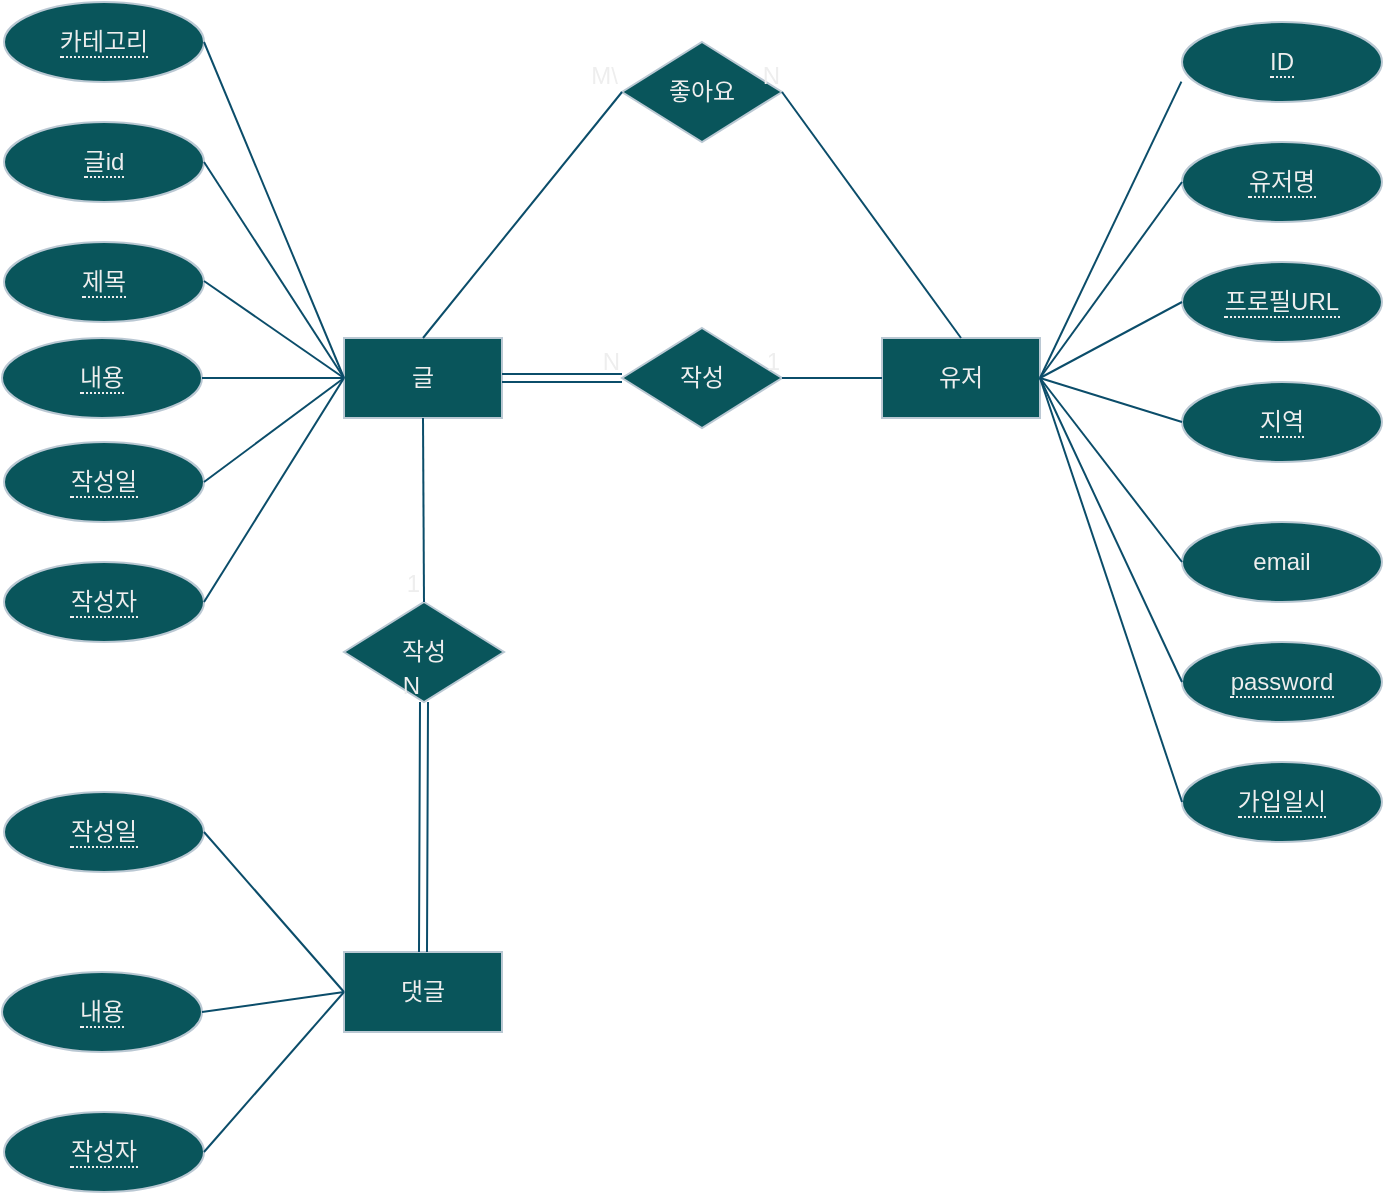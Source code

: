 <mxfile version="21.5.2" type="google">
  <diagram name="페이지-1" id="ubrdwP0Qm6k4QSXeCpCr">
    <mxGraphModel grid="1" page="1" gridSize="10" guides="1" tooltips="1" connect="1" arrows="1" fold="1" pageScale="1" pageWidth="827" pageHeight="1169" math="0" shadow="0">
      <root>
        <mxCell id="0" />
        <mxCell id="1" parent="0" />
        <mxCell id="GzFKX5CuP2iNdJsE1r2e-2" value="&lt;span style=&quot;border-bottom: 1px dotted&quot;&gt;제목&lt;br&gt;&lt;/span&gt;" style="ellipse;whiteSpace=wrap;html=1;align=center;labelBackgroundColor=none;fillColor=#09555B;strokeColor=#BAC8D3;fontColor=#EEEEEE;" vertex="1" parent="1">
          <mxGeometry x="41" y="210" width="100" height="40" as="geometry" />
        </mxCell>
        <mxCell id="GzFKX5CuP2iNdJsE1r2e-3" value="&lt;span style=&quot;border-bottom: 1px dotted&quot;&gt;내용&lt;/span&gt;" style="ellipse;whiteSpace=wrap;html=1;align=center;labelBackgroundColor=none;fillColor=#09555B;strokeColor=#BAC8D3;fontColor=#EEEEEE;" vertex="1" parent="1">
          <mxGeometry x="40" y="258" width="100" height="40" as="geometry" />
        </mxCell>
        <mxCell id="GzFKX5CuP2iNdJsE1r2e-4" value="&lt;span style=&quot;border-bottom: 1px dotted&quot;&gt;작성일&lt;/span&gt;" style="ellipse;whiteSpace=wrap;html=1;align=center;labelBackgroundColor=none;fillColor=#09555B;strokeColor=#BAC8D3;fontColor=#EEEEEE;" vertex="1" parent="1">
          <mxGeometry x="41" y="310" width="100" height="40" as="geometry" />
        </mxCell>
        <mxCell id="GzFKX5CuP2iNdJsE1r2e-5" value="&lt;span style=&quot;border-bottom: 1px dotted&quot;&gt;작성자&lt;/span&gt;" style="ellipse;whiteSpace=wrap;html=1;align=center;labelBackgroundColor=none;fillColor=#09555B;strokeColor=#BAC8D3;fontColor=#EEEEEE;" vertex="1" parent="1">
          <mxGeometry x="41" y="370" width="100" height="40" as="geometry" />
        </mxCell>
        <mxCell id="GzFKX5CuP2iNdJsE1r2e-6" value="글" style="whiteSpace=wrap;html=1;align=center;labelBackgroundColor=none;fillColor=#09555B;strokeColor=#BAC8D3;fontColor=#EEEEEE;" vertex="1" parent="1">
          <mxGeometry x="211" y="258" width="79" height="40" as="geometry" />
        </mxCell>
        <mxCell id="GzFKX5CuP2iNdJsE1r2e-7" value="" style="endArrow=none;html=1;rounded=0;entryX=0;entryY=0.5;entryDx=0;entryDy=0;labelBackgroundColor=none;fontColor=default;strokeColor=#0B4D6A;" edge="1" parent="1" target="GzFKX5CuP2iNdJsE1r2e-6">
          <mxGeometry relative="1" as="geometry">
            <mxPoint x="141" y="229.5" as="sourcePoint" />
            <mxPoint x="301" y="229.5" as="targetPoint" />
          </mxGeometry>
        </mxCell>
        <mxCell id="GzFKX5CuP2iNdJsE1r2e-8" value="" style="endArrow=none;html=1;rounded=0;exitX=1;exitY=0.5;exitDx=0;exitDy=0;entryX=0;entryY=0.5;entryDx=0;entryDy=0;labelBackgroundColor=none;fontColor=default;strokeColor=#0B4D6A;" edge="1" parent="1" source="GzFKX5CuP2iNdJsE1r2e-3" target="GzFKX5CuP2iNdJsE1r2e-6">
          <mxGeometry relative="1" as="geometry">
            <mxPoint x="141" y="380" as="sourcePoint" />
            <mxPoint x="221" y="350" as="targetPoint" />
          </mxGeometry>
        </mxCell>
        <mxCell id="GzFKX5CuP2iNdJsE1r2e-9" value="" style="endArrow=none;html=1;rounded=0;exitX=1;exitY=0.5;exitDx=0;exitDy=0;entryX=0;entryY=0.5;entryDx=0;entryDy=0;labelBackgroundColor=none;fontColor=default;strokeColor=#0B4D6A;" edge="1" parent="1" source="GzFKX5CuP2iNdJsE1r2e-4" target="GzFKX5CuP2iNdJsE1r2e-6">
          <mxGeometry relative="1" as="geometry">
            <mxPoint x="151" y="330" as="sourcePoint" />
            <mxPoint x="221" y="360" as="targetPoint" />
          </mxGeometry>
        </mxCell>
        <mxCell id="GzFKX5CuP2iNdJsE1r2e-10" value="" style="endArrow=none;html=1;rounded=0;exitX=1;exitY=0.5;exitDx=0;exitDy=0;entryX=0;entryY=0.5;entryDx=0;entryDy=0;labelBackgroundColor=none;fontColor=default;strokeColor=#0B4D6A;" edge="1" parent="1" target="GzFKX5CuP2iNdJsE1r2e-6">
          <mxGeometry relative="1" as="geometry">
            <mxPoint x="141" y="390" as="sourcePoint" />
            <mxPoint x="211" y="420" as="targetPoint" />
          </mxGeometry>
        </mxCell>
        <mxCell id="GzFKX5CuP2iNdJsE1r2e-11" value="&lt;span style=&quot;border-bottom: 1px dotted&quot;&gt;글id&lt;br&gt;&lt;/span&gt;" style="ellipse;whiteSpace=wrap;html=1;align=center;labelBackgroundColor=none;fillColor=#09555B;strokeColor=#BAC8D3;fontColor=#EEEEEE;" vertex="1" parent="1">
          <mxGeometry x="41" y="150" width="100" height="40" as="geometry" />
        </mxCell>
        <mxCell id="GzFKX5CuP2iNdJsE1r2e-13" value="" style="endArrow=none;html=1;rounded=0;exitX=1;exitY=0.5;exitDx=0;exitDy=0;entryX=0;entryY=0.5;entryDx=0;entryDy=0;labelBackgroundColor=none;fontColor=default;strokeColor=#0B4D6A;" edge="1" parent="1" source="GzFKX5CuP2iNdJsE1r2e-11" target="GzFKX5CuP2iNdJsE1r2e-6">
          <mxGeometry relative="1" as="geometry">
            <mxPoint x="151" y="239.5" as="sourcePoint" />
            <mxPoint x="221" y="250" as="targetPoint" />
          </mxGeometry>
        </mxCell>
        <mxCell id="Z2ZuWP9p17zkISfbHA6R-1" value="&lt;span style=&quot;border-bottom: 1px dotted&quot;&gt;카테고리&lt;br&gt;&lt;/span&gt;" style="ellipse;whiteSpace=wrap;html=1;align=center;labelBackgroundColor=none;fillColor=#09555B;strokeColor=#BAC8D3;fontColor=#EEEEEE;" vertex="1" parent="1">
          <mxGeometry x="41" y="90" width="100" height="40" as="geometry" />
        </mxCell>
        <mxCell id="Z2ZuWP9p17zkISfbHA6R-2" value="" style="endArrow=none;html=1;rounded=0;exitX=1;exitY=0.5;exitDx=0;exitDy=0;entryX=0;entryY=0.5;entryDx=0;entryDy=0;labelBackgroundColor=none;fontColor=default;strokeColor=#0B4D6A;" edge="1" parent="1" source="Z2ZuWP9p17zkISfbHA6R-1" target="GzFKX5CuP2iNdJsE1r2e-6">
          <mxGeometry relative="1" as="geometry">
            <mxPoint x="151" y="170" as="sourcePoint" />
            <mxPoint x="230" y="240" as="targetPoint" />
          </mxGeometry>
        </mxCell>
        <mxCell id="Z2ZuWP9p17zkISfbHA6R-3" value="유저" style="whiteSpace=wrap;html=1;align=center;labelBackgroundColor=none;fillColor=#09555B;strokeColor=#BAC8D3;fontColor=#EEEEEE;" vertex="1" parent="1">
          <mxGeometry x="480" y="258" width="79" height="40" as="geometry" />
        </mxCell>
        <mxCell id="Z2ZuWP9p17zkISfbHA6R-4" value="&lt;span style=&quot;border-bottom: 1px dotted&quot;&gt;ID&lt;br&gt;&lt;/span&gt;" style="ellipse;whiteSpace=wrap;html=1;align=center;labelBackgroundColor=none;fillColor=#09555B;strokeColor=#BAC8D3;fontColor=#EEEEEE;" vertex="1" parent="1">
          <mxGeometry x="630" y="100" width="100" height="40" as="geometry" />
        </mxCell>
        <mxCell id="Z2ZuWP9p17zkISfbHA6R-5" value="&lt;span style=&quot;border-bottom: 1px dotted&quot;&gt;유저명&lt;br&gt;&lt;/span&gt;" style="ellipse;whiteSpace=wrap;html=1;align=center;labelBackgroundColor=none;fillColor=#09555B;strokeColor=#BAC8D3;fontColor=#EEEEEE;" vertex="1" parent="1">
          <mxGeometry x="630" y="160" width="100" height="40" as="geometry" />
        </mxCell>
        <mxCell id="Z2ZuWP9p17zkISfbHA6R-6" value="&lt;span style=&quot;border-bottom: 1px dotted&quot;&gt;프로필URL&lt;br&gt;&lt;/span&gt;" style="ellipse;whiteSpace=wrap;html=1;align=center;labelBackgroundColor=none;fillColor=#09555B;strokeColor=#BAC8D3;fontColor=#EEEEEE;" vertex="1" parent="1">
          <mxGeometry x="630" y="220" width="100" height="40" as="geometry" />
        </mxCell>
        <mxCell id="Z2ZuWP9p17zkISfbHA6R-7" value="&lt;span style=&quot;border-bottom: 1px dotted&quot;&gt;지역&lt;br&gt;&lt;/span&gt;" style="ellipse;whiteSpace=wrap;html=1;align=center;labelBackgroundColor=none;fillColor=#09555B;strokeColor=#BAC8D3;fontColor=#EEEEEE;" vertex="1" parent="1">
          <mxGeometry x="630" y="280" width="100" height="40" as="geometry" />
        </mxCell>
        <mxCell id="Z2ZuWP9p17zkISfbHA6R-8" value="email" style="ellipse;whiteSpace=wrap;html=1;align=center;labelBackgroundColor=none;fillColor=#09555B;strokeColor=#BAC8D3;fontColor=#EEEEEE;" vertex="1" parent="1">
          <mxGeometry x="630" y="350" width="100" height="40" as="geometry" />
        </mxCell>
        <mxCell id="Z2ZuWP9p17zkISfbHA6R-9" value="&lt;span style=&quot;border-bottom: 1px dotted&quot;&gt;password&lt;br&gt;&lt;/span&gt;" style="ellipse;whiteSpace=wrap;html=1;align=center;labelBackgroundColor=none;fillColor=#09555B;strokeColor=#BAC8D3;fontColor=#EEEEEE;" vertex="1" parent="1">
          <mxGeometry x="630" y="410" width="100" height="40" as="geometry" />
        </mxCell>
        <mxCell id="Z2ZuWP9p17zkISfbHA6R-10" value="&lt;span style=&quot;border-bottom: 1px dotted&quot;&gt;가입일시&lt;br&gt;&lt;/span&gt;" style="ellipse;whiteSpace=wrap;html=1;align=center;labelBackgroundColor=none;fillColor=#09555B;strokeColor=#BAC8D3;fontColor=#EEEEEE;" vertex="1" parent="1">
          <mxGeometry x="630" y="470" width="100" height="40" as="geometry" />
        </mxCell>
        <mxCell id="Z2ZuWP9p17zkISfbHA6R-12" value="" style="endArrow=none;html=1;rounded=0;entryX=-0.003;entryY=0.746;entryDx=0;entryDy=0;entryPerimeter=0;exitX=1;exitY=0.5;exitDx=0;exitDy=0;labelBackgroundColor=none;fontColor=default;strokeColor=#0B4D6A;" edge="1" parent="1" source="Z2ZuWP9p17zkISfbHA6R-3" target="Z2ZuWP9p17zkISfbHA6R-4">
          <mxGeometry width="50" height="50" relative="1" as="geometry">
            <mxPoint x="430" y="440" as="sourcePoint" />
            <mxPoint x="480" y="390" as="targetPoint" />
          </mxGeometry>
        </mxCell>
        <mxCell id="Z2ZuWP9p17zkISfbHA6R-13" value="" style="endArrow=none;html=1;rounded=0;entryX=0;entryY=0.5;entryDx=0;entryDy=0;exitX=1;exitY=0.5;exitDx=0;exitDy=0;labelBackgroundColor=none;fontColor=default;strokeColor=#0B4D6A;" edge="1" parent="1" source="Z2ZuWP9p17zkISfbHA6R-3" target="Z2ZuWP9p17zkISfbHA6R-5">
          <mxGeometry width="50" height="50" relative="1" as="geometry">
            <mxPoint x="550" y="358" as="sourcePoint" />
            <mxPoint x="621" y="210" as="targetPoint" />
          </mxGeometry>
        </mxCell>
        <mxCell id="Z2ZuWP9p17zkISfbHA6R-14" value="" style="endArrow=none;html=1;rounded=0;entryX=0;entryY=0.5;entryDx=0;entryDy=0;exitX=1;exitY=0.5;exitDx=0;exitDy=0;labelBackgroundColor=none;fontColor=default;strokeColor=#0B4D6A;" edge="1" parent="1" source="Z2ZuWP9p17zkISfbHA6R-3" target="Z2ZuWP9p17zkISfbHA6R-6">
          <mxGeometry width="50" height="50" relative="1" as="geometry">
            <mxPoint x="569" y="288" as="sourcePoint" />
            <mxPoint x="640" y="190" as="targetPoint" />
          </mxGeometry>
        </mxCell>
        <mxCell id="Z2ZuWP9p17zkISfbHA6R-15" value="" style="endArrow=none;html=1;rounded=0;entryX=0;entryY=0.5;entryDx=0;entryDy=0;exitX=1;exitY=0.5;exitDx=0;exitDy=0;labelBackgroundColor=none;fontColor=default;strokeColor=#0B4D6A;" edge="1" parent="1" source="Z2ZuWP9p17zkISfbHA6R-3" target="Z2ZuWP9p17zkISfbHA6R-8">
          <mxGeometry width="50" height="50" relative="1" as="geometry">
            <mxPoint x="580" y="288" as="sourcePoint" />
            <mxPoint x="651" y="250" as="targetPoint" />
          </mxGeometry>
        </mxCell>
        <mxCell id="Z2ZuWP9p17zkISfbHA6R-16" value="" style="endArrow=none;html=1;rounded=0;entryX=0;entryY=0.5;entryDx=0;entryDy=0;exitX=1;exitY=0.5;exitDx=0;exitDy=0;labelBackgroundColor=none;fontColor=default;strokeColor=#0B4D6A;" edge="1" parent="1" source="Z2ZuWP9p17zkISfbHA6R-3" target="Z2ZuWP9p17zkISfbHA6R-9">
          <mxGeometry width="50" height="50" relative="1" as="geometry">
            <mxPoint x="579" y="298" as="sourcePoint" />
            <mxPoint x="650" y="260" as="targetPoint" />
          </mxGeometry>
        </mxCell>
        <mxCell id="Z2ZuWP9p17zkISfbHA6R-17" value="" style="endArrow=none;html=1;rounded=0;entryX=0;entryY=0.5;entryDx=0;entryDy=0;exitX=1;exitY=0.5;exitDx=0;exitDy=0;labelBackgroundColor=none;fontColor=default;strokeColor=#0B4D6A;" edge="1" parent="1" source="Z2ZuWP9p17zkISfbHA6R-3" target="Z2ZuWP9p17zkISfbHA6R-10">
          <mxGeometry width="50" height="50" relative="1" as="geometry">
            <mxPoint x="589" y="308" as="sourcePoint" />
            <mxPoint x="660" y="270" as="targetPoint" />
          </mxGeometry>
        </mxCell>
        <mxCell id="Z2ZuWP9p17zkISfbHA6R-18" value="" style="endArrow=none;html=1;rounded=0;entryX=0;entryY=0.5;entryDx=0;entryDy=0;exitX=1;exitY=0.5;exitDx=0;exitDy=0;labelBackgroundColor=none;fontColor=default;strokeColor=#0B4D6A;" edge="1" parent="1" source="Z2ZuWP9p17zkISfbHA6R-3" target="Z2ZuWP9p17zkISfbHA6R-7">
          <mxGeometry width="50" height="50" relative="1" as="geometry">
            <mxPoint x="569" y="288" as="sourcePoint" />
            <mxPoint x="640" y="250" as="targetPoint" />
          </mxGeometry>
        </mxCell>
        <mxCell id="Z2ZuWP9p17zkISfbHA6R-20" value="댓글" style="whiteSpace=wrap;html=1;align=center;labelBackgroundColor=none;fillColor=#09555B;strokeColor=#BAC8D3;fontColor=#EEEEEE;" vertex="1" parent="1">
          <mxGeometry x="211" y="565" width="79" height="40" as="geometry" />
        </mxCell>
        <mxCell id="Z2ZuWP9p17zkISfbHA6R-21" value="&lt;span style=&quot;border-bottom: 1px dotted&quot;&gt;내용&lt;/span&gt;" style="ellipse;whiteSpace=wrap;html=1;align=center;labelBackgroundColor=none;fillColor=#09555B;strokeColor=#BAC8D3;fontColor=#EEEEEE;" vertex="1" parent="1">
          <mxGeometry x="40" y="575" width="100" height="40" as="geometry" />
        </mxCell>
        <mxCell id="Z2ZuWP9p17zkISfbHA6R-22" value="&lt;span style=&quot;border-bottom: 1px dotted&quot;&gt;작성자&lt;/span&gt;" style="ellipse;whiteSpace=wrap;html=1;align=center;labelBackgroundColor=none;fillColor=#09555B;strokeColor=#BAC8D3;fontColor=#EEEEEE;" vertex="1" parent="1">
          <mxGeometry x="41" y="645" width="100" height="40" as="geometry" />
        </mxCell>
        <mxCell id="Z2ZuWP9p17zkISfbHA6R-23" value="&lt;span style=&quot;border-bottom: 1px dotted&quot;&gt;작성일&lt;/span&gt;" style="ellipse;whiteSpace=wrap;html=1;align=center;labelBackgroundColor=none;fillColor=#09555B;strokeColor=#BAC8D3;fontColor=#EEEEEE;" vertex="1" parent="1">
          <mxGeometry x="41" y="485" width="100" height="40" as="geometry" />
        </mxCell>
        <mxCell id="Z2ZuWP9p17zkISfbHA6R-24" value="" style="endArrow=none;html=1;rounded=0;exitX=1;exitY=0.5;exitDx=0;exitDy=0;entryX=0;entryY=0.5;entryDx=0;entryDy=0;labelBackgroundColor=none;fontColor=default;strokeColor=#0B4D6A;" edge="1" parent="1" source="Z2ZuWP9p17zkISfbHA6R-21" target="Z2ZuWP9p17zkISfbHA6R-20">
          <mxGeometry relative="1" as="geometry">
            <mxPoint x="170" y="737" as="sourcePoint" />
            <mxPoint x="240" y="625" as="targetPoint" />
          </mxGeometry>
        </mxCell>
        <mxCell id="Z2ZuWP9p17zkISfbHA6R-25" value="" style="endArrow=none;html=1;rounded=0;exitX=1;exitY=0.5;exitDx=0;exitDy=0;entryX=0;entryY=0.5;entryDx=0;entryDy=0;labelBackgroundColor=none;fontColor=default;strokeColor=#0B4D6A;" edge="1" parent="1" source="Z2ZuWP9p17zkISfbHA6R-23" target="Z2ZuWP9p17zkISfbHA6R-20">
          <mxGeometry relative="1" as="geometry">
            <mxPoint x="180" y="747" as="sourcePoint" />
            <mxPoint x="250" y="635" as="targetPoint" />
          </mxGeometry>
        </mxCell>
        <mxCell id="Z2ZuWP9p17zkISfbHA6R-26" value="" style="endArrow=none;html=1;rounded=0;exitX=1;exitY=0.5;exitDx=0;exitDy=0;entryX=0;entryY=0.5;entryDx=0;entryDy=0;labelBackgroundColor=none;fontColor=default;strokeColor=#0B4D6A;" edge="1" parent="1" source="Z2ZuWP9p17zkISfbHA6R-22" target="Z2ZuWP9p17zkISfbHA6R-20">
          <mxGeometry relative="1" as="geometry">
            <mxPoint x="190" y="757" as="sourcePoint" />
            <mxPoint x="260" y="645" as="targetPoint" />
          </mxGeometry>
        </mxCell>
        <mxCell id="Z2ZuWP9p17zkISfbHA6R-27" value="작성" style="rhombus;whiteSpace=wrap;html=1;labelBackgroundColor=none;fillColor=#09555B;strokeColor=#BAC8D3;fontColor=#EEEEEE;" vertex="1" parent="1">
          <mxGeometry x="350" y="253" width="80" height="50" as="geometry" />
        </mxCell>
        <mxCell id="Z2ZuWP9p17zkISfbHA6R-31" value="작성" style="rhombus;whiteSpace=wrap;html=1;labelBackgroundColor=none;fillColor=#09555B;strokeColor=#BAC8D3;fontColor=#EEEEEE;" vertex="1" parent="1">
          <mxGeometry x="211" y="390" width="80" height="50" as="geometry" />
        </mxCell>
        <mxCell id="Z2ZuWP9p17zkISfbHA6R-33" value="" style="endArrow=none;html=1;rounded=0;exitX=0;exitY=0.5;exitDx=0;exitDy=0;entryX=1;entryY=0.5;entryDx=0;entryDy=0;labelBackgroundColor=none;fontColor=default;strokeColor=#0B4D6A;" edge="1" parent="1" source="Z2ZuWP9p17zkISfbHA6R-3" target="Z2ZuWP9p17zkISfbHA6R-27">
          <mxGeometry relative="1" as="geometry">
            <mxPoint x="254" y="360" as="sourcePoint" />
            <mxPoint x="414" y="360" as="targetPoint" />
          </mxGeometry>
        </mxCell>
        <mxCell id="Z2ZuWP9p17zkISfbHA6R-34" value="1" style="resizable=0;html=1;whiteSpace=wrap;align=right;verticalAlign=bottom;labelBackgroundColor=none;fillColor=#09555B;strokeColor=#BAC8D3;fontColor=#EEEEEE;" connectable="0" vertex="1" parent="Z2ZuWP9p17zkISfbHA6R-33">
          <mxGeometry x="1" relative="1" as="geometry" />
        </mxCell>
        <mxCell id="Z2ZuWP9p17zkISfbHA6R-35" value="" style="shape=link;html=1;rounded=0;exitX=1;exitY=0.5;exitDx=0;exitDy=0;entryX=0;entryY=0.5;entryDx=0;entryDy=0;labelBackgroundColor=none;fontColor=default;strokeColor=#0B4D6A;" edge="1" parent="1" source="GzFKX5CuP2iNdJsE1r2e-6" target="Z2ZuWP9p17zkISfbHA6R-27">
          <mxGeometry relative="1" as="geometry">
            <mxPoint x="140" y="700" as="sourcePoint" />
            <mxPoint x="300" y="700" as="targetPoint" />
          </mxGeometry>
        </mxCell>
        <mxCell id="Z2ZuWP9p17zkISfbHA6R-36" value="N" style="resizable=0;html=1;whiteSpace=wrap;align=right;verticalAlign=bottom;labelBackgroundColor=none;fillColor=#09555B;strokeColor=#BAC8D3;fontColor=#EEEEEE;" connectable="0" vertex="1" parent="Z2ZuWP9p17zkISfbHA6R-35">
          <mxGeometry x="1" relative="1" as="geometry" />
        </mxCell>
        <mxCell id="Z2ZuWP9p17zkISfbHA6R-37" value="" style="endArrow=none;html=1;rounded=0;exitX=0.5;exitY=1;exitDx=0;exitDy=0;entryX=0.5;entryY=0;entryDx=0;entryDy=0;labelBackgroundColor=none;fontColor=default;strokeColor=#0B4D6A;" edge="1" parent="1" source="GzFKX5CuP2iNdJsE1r2e-6" target="Z2ZuWP9p17zkISfbHA6R-31">
          <mxGeometry relative="1" as="geometry">
            <mxPoint x="490" y="288" as="sourcePoint" />
            <mxPoint x="250" y="460" as="targetPoint" />
          </mxGeometry>
        </mxCell>
        <mxCell id="Z2ZuWP9p17zkISfbHA6R-38" value="1" style="resizable=0;html=1;whiteSpace=wrap;align=right;verticalAlign=bottom;labelBackgroundColor=none;fillColor=#09555B;strokeColor=#BAC8D3;fontColor=#EEEEEE;" connectable="0" vertex="1" parent="Z2ZuWP9p17zkISfbHA6R-37">
          <mxGeometry x="1" relative="1" as="geometry" />
        </mxCell>
        <mxCell id="Z2ZuWP9p17zkISfbHA6R-39" value="" style="shape=link;html=1;rounded=0;exitX=0.5;exitY=0;exitDx=0;exitDy=0;entryX=0.5;entryY=1;entryDx=0;entryDy=0;labelBackgroundColor=none;fontColor=default;strokeColor=#0B4D6A;" edge="1" parent="1" source="Z2ZuWP9p17zkISfbHA6R-20" target="Z2ZuWP9p17zkISfbHA6R-31">
          <mxGeometry relative="1" as="geometry">
            <mxPoint x="300" y="288" as="sourcePoint" />
            <mxPoint x="360" y="288" as="targetPoint" />
          </mxGeometry>
        </mxCell>
        <mxCell id="Z2ZuWP9p17zkISfbHA6R-40" value="N" style="resizable=0;html=1;whiteSpace=wrap;align=right;verticalAlign=bottom;labelBackgroundColor=none;fillColor=#09555B;strokeColor=#BAC8D3;fontColor=#EEEEEE;" connectable="0" vertex="1" parent="Z2ZuWP9p17zkISfbHA6R-39">
          <mxGeometry x="1" relative="1" as="geometry" />
        </mxCell>
        <mxCell id="Z2ZuWP9p17zkISfbHA6R-41" value="좋아요" style="rhombus;whiteSpace=wrap;html=1;labelBackgroundColor=none;fillColor=#09555B;strokeColor=#BAC8D3;fontColor=#EEEEEE;" vertex="1" parent="1">
          <mxGeometry x="350" y="110" width="80" height="50" as="geometry" />
        </mxCell>
        <mxCell id="Z2ZuWP9p17zkISfbHA6R-43" value="" style="endArrow=none;html=1;rounded=0;exitX=0.5;exitY=0;exitDx=0;exitDy=0;entryX=1;entryY=0.5;entryDx=0;entryDy=0;labelBackgroundColor=none;fontColor=default;strokeColor=#0B4D6A;" edge="1" parent="1" source="Z2ZuWP9p17zkISfbHA6R-3" target="Z2ZuWP9p17zkISfbHA6R-41">
          <mxGeometry relative="1" as="geometry">
            <mxPoint x="300" y="190" as="sourcePoint" />
            <mxPoint x="460" y="190" as="targetPoint" />
          </mxGeometry>
        </mxCell>
        <mxCell id="Z2ZuWP9p17zkISfbHA6R-44" value="N" style="resizable=0;html=1;whiteSpace=wrap;align=right;verticalAlign=bottom;labelBackgroundColor=none;fillColor=#09555B;strokeColor=#BAC8D3;fontColor=#EEEEEE;" connectable="0" vertex="1" parent="Z2ZuWP9p17zkISfbHA6R-43">
          <mxGeometry x="1" relative="1" as="geometry" />
        </mxCell>
        <mxCell id="Z2ZuWP9p17zkISfbHA6R-45" value="" style="endArrow=none;html=1;rounded=0;exitX=0.5;exitY=0;exitDx=0;exitDy=0;entryX=0;entryY=0.5;entryDx=0;entryDy=0;labelBackgroundColor=none;fontColor=default;strokeColor=#0B4D6A;" edge="1" parent="1" source="GzFKX5CuP2iNdJsE1r2e-6" target="Z2ZuWP9p17zkISfbHA6R-41">
          <mxGeometry relative="1" as="geometry">
            <mxPoint x="301" y="253" as="sourcePoint" />
            <mxPoint x="211" y="130" as="targetPoint" />
          </mxGeometry>
        </mxCell>
        <mxCell id="Z2ZuWP9p17zkISfbHA6R-46" value="M\" style="resizable=0;html=1;whiteSpace=wrap;align=right;verticalAlign=bottom;labelBackgroundColor=none;fillColor=#09555B;strokeColor=#BAC8D3;fontColor=#EEEEEE;" connectable="0" vertex="1" parent="Z2ZuWP9p17zkISfbHA6R-45">
          <mxGeometry x="1" relative="1" as="geometry" />
        </mxCell>
      </root>
    </mxGraphModel>
  </diagram>
</mxfile>
